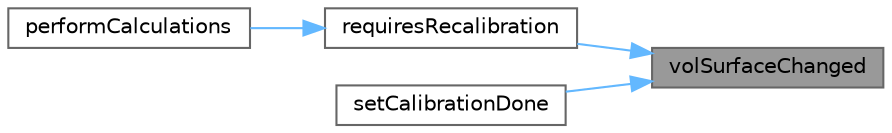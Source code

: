 digraph "volSurfaceChanged"
{
 // INTERACTIVE_SVG=YES
 // LATEX_PDF_SIZE
  bgcolor="transparent";
  edge [fontname=Helvetica,fontsize=10,labelfontname=Helvetica,labelfontsize=10];
  node [fontname=Helvetica,fontsize=10,shape=box,height=0.2,width=0.4];
  rankdir="RL";
  Node1 [label="volSurfaceChanged",height=0.2,width=0.4,color="gray40", fillcolor="grey60", style="filled", fontcolor="black",tooltip=" "];
  Node1 -> Node2 [dir="back",color="steelblue1",style="solid"];
  Node2 [label="requiresRecalibration",height=0.2,width=0.4,color="grey40", fillcolor="white", style="filled",URL="$classore_1_1data_1_1_fx_bs_builder.html#a83cbd1c07f17f2f51faea02f40eeaac9",tooltip=" "];
  Node2 -> Node3 [dir="back",color="steelblue1",style="solid"];
  Node3 [label="performCalculations",height=0.2,width=0.4,color="grey40", fillcolor="white", style="filled",URL="$classore_1_1data_1_1_fx_bs_builder.html#a1127cccc9668a02247dc139d27121708",tooltip=" "];
  Node1 -> Node4 [dir="back",color="steelblue1",style="solid"];
  Node4 [label="setCalibrationDone",height=0.2,width=0.4,color="grey40", fillcolor="white", style="filled",URL="$classore_1_1data_1_1_fx_bs_builder.html#a5b1dbae4374aa0dd5c416e2fdb3b3c85",tooltip=" "];
}
